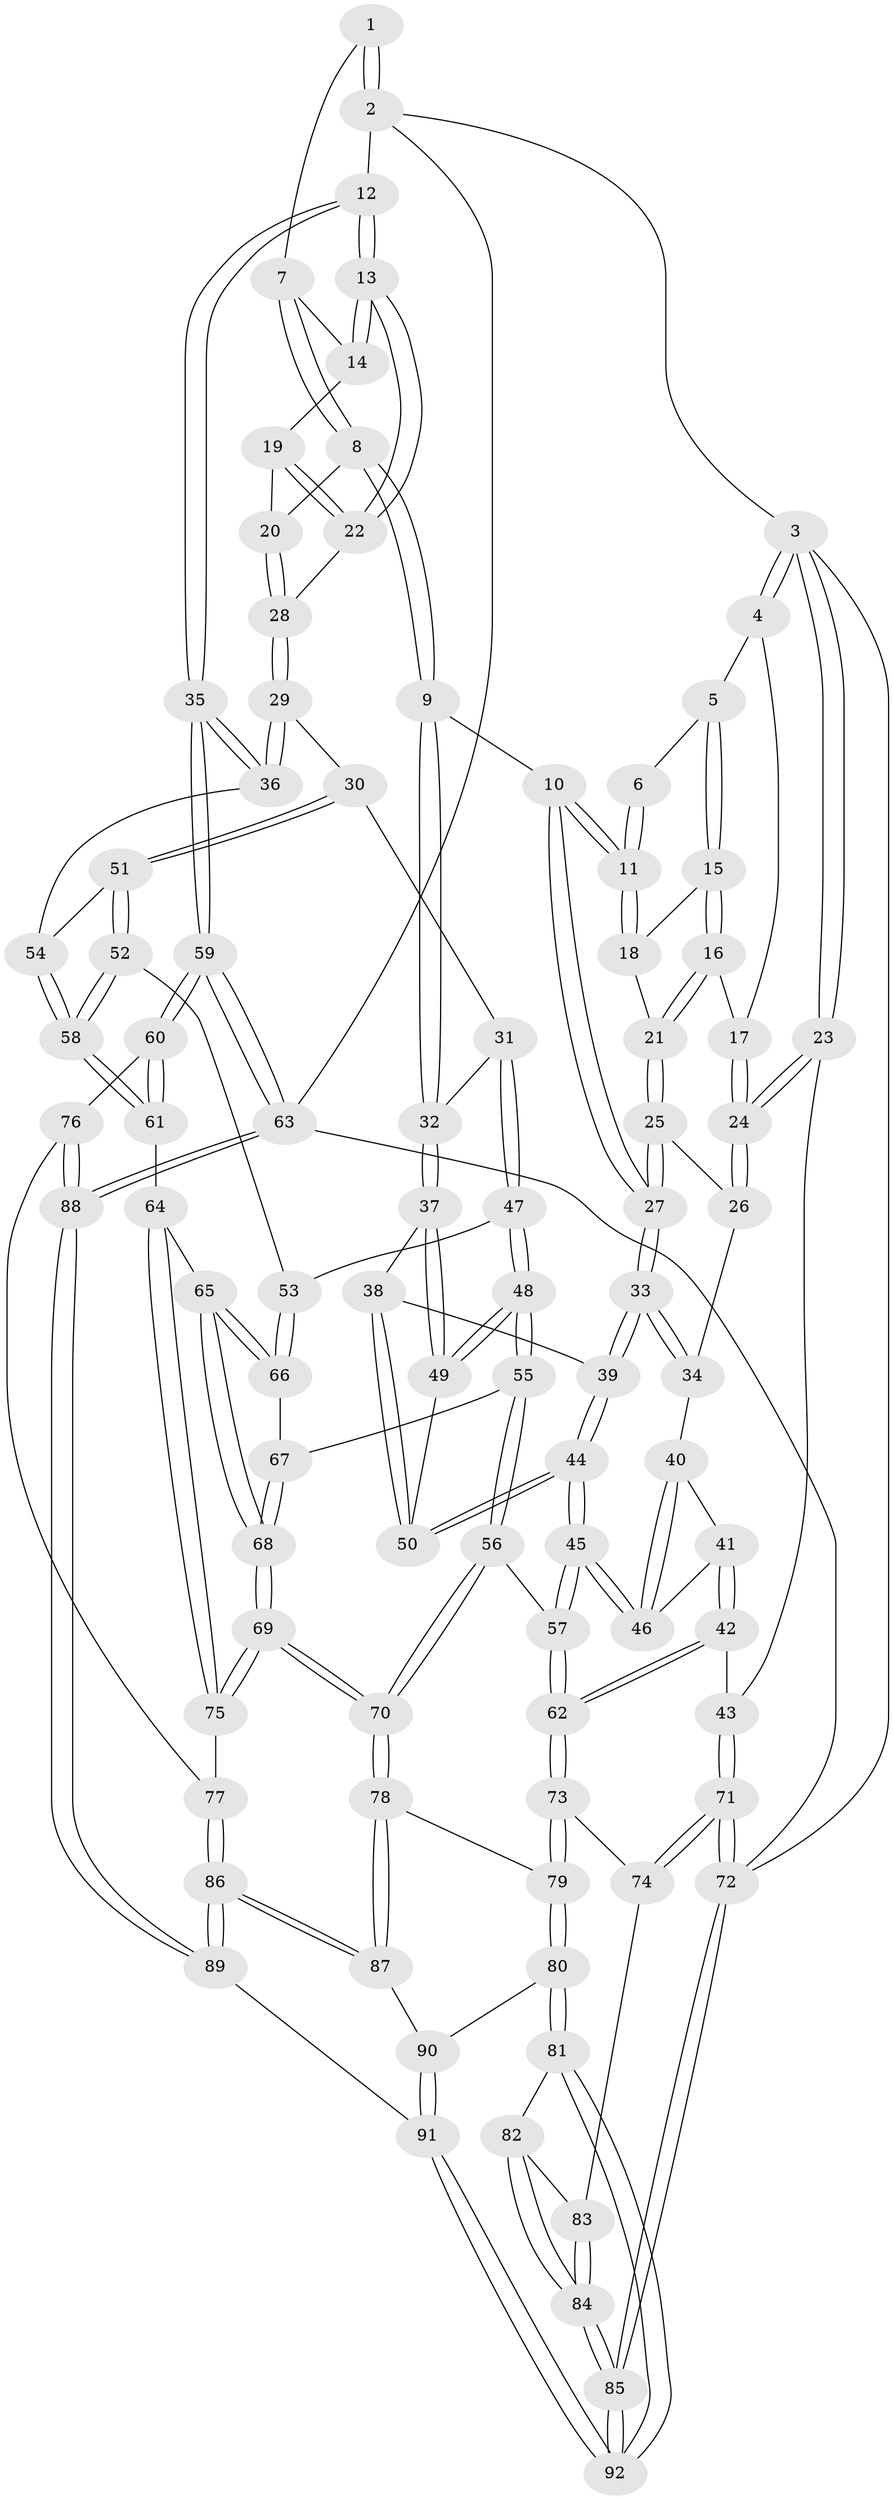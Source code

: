 // Generated by graph-tools (version 1.1) at 2025/03/03/09/25 03:03:15]
// undirected, 92 vertices, 227 edges
graph export_dot {
graph [start="1"]
  node [color=gray90,style=filled];
  1 [pos="+0.8123506538396862+0"];
  2 [pos="+1+0"];
  3 [pos="+0+0"];
  4 [pos="+0.17908917176955796+0"];
  5 [pos="+0.2759038515677912+0"];
  6 [pos="+0.5173072949959883+0"];
  7 [pos="+0.7894366782905664+0"];
  8 [pos="+0.7055264174543606+0.15970908070265685"];
  9 [pos="+0.6155685988967234+0.19578777282931656"];
  10 [pos="+0.5807018160969976+0.1790730046378964"];
  11 [pos="+0.5720800238477339+0.16073314708425562"];
  12 [pos="+1+0.06384899019786286"];
  13 [pos="+1+0.10027744576139305"];
  14 [pos="+0.8754549538690294+0.09204853206238485"];
  15 [pos="+0.305096775166739+0"];
  16 [pos="+0.17508662798921143+0.1250853434905992"];
  17 [pos="+0.1374475145040817+0.12525255891277456"];
  18 [pos="+0.32430497156594856+0.05313103293050202"];
  19 [pos="+0.8351970831222524+0.11302092280295133"];
  20 [pos="+0.7303811743284669+0.16310384828477253"];
  21 [pos="+0.29164780606007434+0.1388159310815931"];
  22 [pos="+0.9425481555026366+0.23421946003496344"];
  23 [pos="+0+0.350813585107721"];
  24 [pos="+0+0.3267882492717995"];
  25 [pos="+0.2942565567601141+0.14982857281019737"];
  26 [pos="+0.17757953149868483+0.2593623791699987"];
  27 [pos="+0.38879682132260823+0.28064359127460914"];
  28 [pos="+0.8896282405224212+0.2621071801495662"];
  29 [pos="+0.8675539493627866+0.3579329635958189"];
  30 [pos="+0.8552001134368961+0.3691340223356935"];
  31 [pos="+0.7932500667584232+0.36475857048946003"];
  32 [pos="+0.6383647145281768+0.2911671731623251"];
  33 [pos="+0.3881038811970581+0.2819879726334864"];
  34 [pos="+0.36581086705855625+0.2913778365726998"];
  35 [pos="+1+0.4227043940656521"];
  36 [pos="+1+0.4402536578865184"];
  37 [pos="+0.6362173635312928+0.3019747184172256"];
  38 [pos="+0.5444855397904191+0.36401574302597617"];
  39 [pos="+0.41624457438864587+0.3835418703490724"];
  40 [pos="+0.2985966462396586+0.3492660308377391"];
  41 [pos="+0.18703319254716985+0.4109778036575552"];
  42 [pos="+0.02163461585983085+0.4121960519386589"];
  43 [pos="+0+0.39859464862332394"];
  44 [pos="+0.4307584231458406+0.46503165586269457"];
  45 [pos="+0.400904338915685+0.5553146657347031"];
  46 [pos="+0.34315731517639103+0.5072080016911915"];
  47 [pos="+0.6918925625953686+0.5291482214570074"];
  48 [pos="+0.6721635265590126+0.5282815146000855"];
  49 [pos="+0.6331872174047426+0.4257105155312834"];
  50 [pos="+0.4560083476045517+0.4555477573865604"];
  51 [pos="+0.8516559630288674+0.45948480578313416"];
  52 [pos="+0.8227317802414951+0.5147901096851146"];
  53 [pos="+0.7058947299374873+0.5326909027277449"];
  54 [pos="+0.9942513962513149+0.4874505622095255"];
  55 [pos="+0.6408588346618863+0.5609383183605384"];
  56 [pos="+0.5382935527665998+0.6325833224500313"];
  57 [pos="+0.4061762900440414+0.6056425735595871"];
  58 [pos="+0.9010551172759264+0.5985077315214187"];
  59 [pos="+1+0.6958040154462598"];
  60 [pos="+1+0.7022898330426266"];
  61 [pos="+0.9026822058748529+0.6079366801224327"];
  62 [pos="+0.37688951300041335+0.632336710041067"];
  63 [pos="+1+1"];
  64 [pos="+0.8196344722803771+0.6845099647808148"];
  65 [pos="+0.8019448069185571+0.6754822902034681"];
  66 [pos="+0.787280791494734+0.6631970973434057"];
  67 [pos="+0.7099593992260907+0.6761519956088484"];
  68 [pos="+0.6957537142519772+0.728134197786172"];
  69 [pos="+0.6355731751268112+0.81774578903103"];
  70 [pos="+0.6286373518579309+0.8199022557001828"];
  71 [pos="+0+0.595863581323526"];
  72 [pos="+0+1"];
  73 [pos="+0.35508707179638327+0.6611937048092325"];
  74 [pos="+0.11364602558285387+0.7224419832672508"];
  75 [pos="+0.833336830749664+0.8097975519904088"];
  76 [pos="+0.8668186685990931+0.8326362558618235"];
  77 [pos="+0.8585228710760681+0.8281494478687033"];
  78 [pos="+0.6160215982918157+0.8459509201056679"];
  79 [pos="+0.38583075047595167+0.8351647831993483"];
  80 [pos="+0.3592395931115025+0.8945979296353977"];
  81 [pos="+0.2818392756090727+0.9549802869139552"];
  82 [pos="+0.1754797938415116+0.8381181933617073"];
  83 [pos="+0.12257520940350226+0.7520976481932784"];
  84 [pos="+0+1"];
  85 [pos="+0+1"];
  86 [pos="+0.6484430521641446+1"];
  87 [pos="+0.615836846331578+0.9333695201725308"];
  88 [pos="+1+1"];
  89 [pos="+0.6897476976531123+1"];
  90 [pos="+0.4508383576264989+0.9533295728246928"];
  91 [pos="+0.4696272356240663+1"];
  92 [pos="+0.19332811457928867+1"];
  1 -- 2;
  1 -- 2;
  1 -- 7;
  2 -- 3;
  2 -- 12;
  2 -- 63;
  3 -- 4;
  3 -- 4;
  3 -- 23;
  3 -- 23;
  3 -- 72;
  4 -- 5;
  4 -- 17;
  5 -- 6;
  5 -- 15;
  5 -- 15;
  6 -- 11;
  6 -- 11;
  7 -- 8;
  7 -- 8;
  7 -- 14;
  8 -- 9;
  8 -- 9;
  8 -- 20;
  9 -- 10;
  9 -- 32;
  9 -- 32;
  10 -- 11;
  10 -- 11;
  10 -- 27;
  10 -- 27;
  11 -- 18;
  11 -- 18;
  12 -- 13;
  12 -- 13;
  12 -- 35;
  12 -- 35;
  13 -- 14;
  13 -- 14;
  13 -- 22;
  13 -- 22;
  14 -- 19;
  15 -- 16;
  15 -- 16;
  15 -- 18;
  16 -- 17;
  16 -- 21;
  16 -- 21;
  17 -- 24;
  17 -- 24;
  18 -- 21;
  19 -- 20;
  19 -- 22;
  19 -- 22;
  20 -- 28;
  20 -- 28;
  21 -- 25;
  21 -- 25;
  22 -- 28;
  23 -- 24;
  23 -- 24;
  23 -- 43;
  24 -- 26;
  24 -- 26;
  25 -- 26;
  25 -- 27;
  25 -- 27;
  26 -- 34;
  27 -- 33;
  27 -- 33;
  28 -- 29;
  28 -- 29;
  29 -- 30;
  29 -- 36;
  29 -- 36;
  30 -- 31;
  30 -- 51;
  30 -- 51;
  31 -- 32;
  31 -- 47;
  31 -- 47;
  32 -- 37;
  32 -- 37;
  33 -- 34;
  33 -- 34;
  33 -- 39;
  33 -- 39;
  34 -- 40;
  35 -- 36;
  35 -- 36;
  35 -- 59;
  35 -- 59;
  36 -- 54;
  37 -- 38;
  37 -- 49;
  37 -- 49;
  38 -- 39;
  38 -- 50;
  38 -- 50;
  39 -- 44;
  39 -- 44;
  40 -- 41;
  40 -- 46;
  40 -- 46;
  41 -- 42;
  41 -- 42;
  41 -- 46;
  42 -- 43;
  42 -- 62;
  42 -- 62;
  43 -- 71;
  43 -- 71;
  44 -- 45;
  44 -- 45;
  44 -- 50;
  44 -- 50;
  45 -- 46;
  45 -- 46;
  45 -- 57;
  45 -- 57;
  47 -- 48;
  47 -- 48;
  47 -- 53;
  48 -- 49;
  48 -- 49;
  48 -- 55;
  48 -- 55;
  49 -- 50;
  51 -- 52;
  51 -- 52;
  51 -- 54;
  52 -- 53;
  52 -- 58;
  52 -- 58;
  53 -- 66;
  53 -- 66;
  54 -- 58;
  54 -- 58;
  55 -- 56;
  55 -- 56;
  55 -- 67;
  56 -- 57;
  56 -- 70;
  56 -- 70;
  57 -- 62;
  57 -- 62;
  58 -- 61;
  58 -- 61;
  59 -- 60;
  59 -- 60;
  59 -- 63;
  59 -- 63;
  60 -- 61;
  60 -- 61;
  60 -- 76;
  61 -- 64;
  62 -- 73;
  62 -- 73;
  63 -- 88;
  63 -- 88;
  63 -- 72;
  64 -- 65;
  64 -- 75;
  64 -- 75;
  65 -- 66;
  65 -- 66;
  65 -- 68;
  65 -- 68;
  66 -- 67;
  67 -- 68;
  67 -- 68;
  68 -- 69;
  68 -- 69;
  69 -- 70;
  69 -- 70;
  69 -- 75;
  69 -- 75;
  70 -- 78;
  70 -- 78;
  71 -- 72;
  71 -- 72;
  71 -- 74;
  71 -- 74;
  72 -- 85;
  72 -- 85;
  73 -- 74;
  73 -- 79;
  73 -- 79;
  74 -- 83;
  75 -- 77;
  76 -- 77;
  76 -- 88;
  76 -- 88;
  77 -- 86;
  77 -- 86;
  78 -- 79;
  78 -- 87;
  78 -- 87;
  79 -- 80;
  79 -- 80;
  80 -- 81;
  80 -- 81;
  80 -- 90;
  81 -- 82;
  81 -- 92;
  81 -- 92;
  82 -- 83;
  82 -- 84;
  82 -- 84;
  83 -- 84;
  83 -- 84;
  84 -- 85;
  84 -- 85;
  85 -- 92;
  85 -- 92;
  86 -- 87;
  86 -- 87;
  86 -- 89;
  86 -- 89;
  87 -- 90;
  88 -- 89;
  88 -- 89;
  89 -- 91;
  90 -- 91;
  90 -- 91;
  91 -- 92;
  91 -- 92;
}
